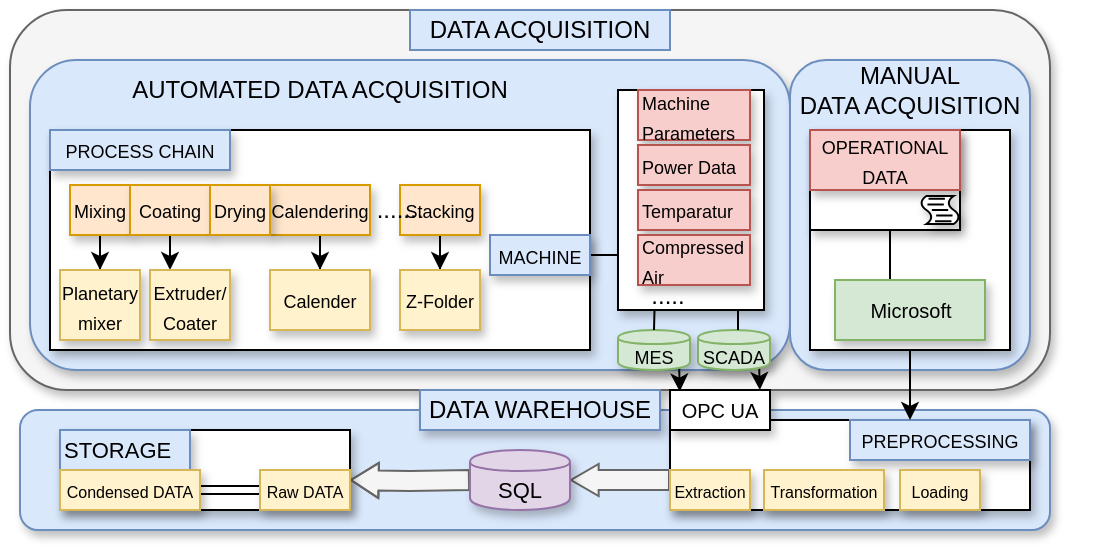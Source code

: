 <mxfile version="12.7.2" type="github">
  <diagram id="x3PdwDb2VcQb05uhEk-L" name="Page-1">
    <mxGraphModel dx="879" dy="677" grid="1" gridSize="10" guides="1" tooltips="1" connect="1" arrows="1" fold="1" page="1" pageScale="1" pageWidth="827" pageHeight="1169" math="0" shadow="0">
      <root>
        <mxCell id="0" />
        <mxCell id="1" parent="0" />
        <mxCell id="CMZeyMyYZoMzUO1abHUg-1" value="" style="rounded=1;whiteSpace=wrap;html=1;shadow=1;fillColor=#f5f5f5;strokeColor=#666666;fontColor=#333333;" vertex="1" parent="1">
          <mxGeometry x="70" y="50" width="520" height="190" as="geometry" />
        </mxCell>
        <mxCell id="CMZeyMyYZoMzUO1abHUg-2" value="DATA ACQUISITION" style="text;html=1;strokeColor=#6c8ebf;fillColor=#dae8fc;align=center;verticalAlign=middle;whiteSpace=wrap;rounded=0;" vertex="1" parent="1">
          <mxGeometry x="270" y="50" width="130" height="20" as="geometry" />
        </mxCell>
        <mxCell id="CMZeyMyYZoMzUO1abHUg-3" value="" style="rounded=1;whiteSpace=wrap;html=1;shadow=1;fillColor=#dae8fc;strokeColor=#6c8ebf;" vertex="1" parent="1">
          <mxGeometry x="80" y="75" width="380" height="155" as="geometry" />
        </mxCell>
        <mxCell id="CMZeyMyYZoMzUO1abHUg-4" value="AUTOMATED DATA ACQUISITION" style="text;html=1;strokeColor=none;fillColor=none;align=center;verticalAlign=middle;whiteSpace=wrap;rounded=0;" vertex="1" parent="1">
          <mxGeometry x="120" y="80" width="210" height="20" as="geometry" />
        </mxCell>
        <mxCell id="CMZeyMyYZoMzUO1abHUg-6" value="" style="rounded=0;whiteSpace=wrap;html=1;shadow=1;" vertex="1" parent="1">
          <mxGeometry x="90" y="110" width="270" height="110" as="geometry" />
        </mxCell>
        <mxCell id="CMZeyMyYZoMzUO1abHUg-7" value="&lt;font style=&quot;font-size: 9px&quot;&gt;PROCESS CHAIN&lt;/font&gt;" style="text;html=1;strokeColor=#6c8ebf;fillColor=#dae8fc;align=center;verticalAlign=middle;whiteSpace=wrap;rounded=0;shadow=1;" vertex="1" parent="1">
          <mxGeometry x="90" y="110" width="90" height="20" as="geometry" />
        </mxCell>
        <mxCell id="CMZeyMyYZoMzUO1abHUg-8" value="" style="rounded=1;whiteSpace=wrap;html=1;shadow=1;fillColor=#dae8fc;strokeColor=#6c8ebf;" vertex="1" parent="1">
          <mxGeometry x="460" y="75" width="120" height="155" as="geometry" />
        </mxCell>
        <mxCell id="CMZeyMyYZoMzUO1abHUg-9" value="MANUAL &lt;br&gt;DATA ACQUISITION" style="text;html=1;strokeColor=none;fillColor=none;align=center;verticalAlign=middle;whiteSpace=wrap;rounded=0;shadow=1;" vertex="1" parent="1">
          <mxGeometry x="425" y="80" width="190" height="20" as="geometry" />
        </mxCell>
        <mxCell id="CMZeyMyYZoMzUO1abHUg-10" value="" style="rounded=0;whiteSpace=wrap;html=1;shadow=1;" vertex="1" parent="1">
          <mxGeometry x="470" y="110" width="100" height="110" as="geometry" />
        </mxCell>
        <mxCell id="CMZeyMyYZoMzUO1abHUg-72" value="" style="edgeStyle=orthogonalEdgeStyle;rounded=0;orthogonalLoop=1;jettySize=auto;html=1;" edge="1" parent="1" source="CMZeyMyYZoMzUO1abHUg-13" target="CMZeyMyYZoMzUO1abHUg-56">
          <mxGeometry relative="1" as="geometry" />
        </mxCell>
        <mxCell id="CMZeyMyYZoMzUO1abHUg-13" value="&lt;font style=&quot;font-size: 9px&quot;&gt;MACHINE&lt;/font&gt;" style="text;html=1;strokeColor=#6c8ebf;fillColor=#dae8fc;align=center;verticalAlign=middle;whiteSpace=wrap;rounded=0;shadow=1;" vertex="1" parent="1">
          <mxGeometry x="310" y="162.5" width="50" height="20" as="geometry" />
        </mxCell>
        <mxCell id="CMZeyMyYZoMzUO1abHUg-33" value="" style="edgeStyle=orthogonalEdgeStyle;rounded=0;orthogonalLoop=1;jettySize=auto;html=1;" edge="1" parent="1" source="CMZeyMyYZoMzUO1abHUg-16" target="CMZeyMyYZoMzUO1abHUg-32">
          <mxGeometry relative="1" as="geometry" />
        </mxCell>
        <mxCell id="CMZeyMyYZoMzUO1abHUg-16" value="&lt;font style=&quot;font-size: 9px&quot;&gt;Mixing&lt;/font&gt;" style="rounded=0;whiteSpace=wrap;html=1;shadow=1;fillColor=#ffe6cc;strokeColor=#d79b00;" vertex="1" parent="1">
          <mxGeometry x="100" y="137.5" width="30" height="25" as="geometry" />
        </mxCell>
        <mxCell id="CMZeyMyYZoMzUO1abHUg-32" value="&lt;span style=&quot;font-size: 9px&quot;&gt;Planetary mixer&lt;/span&gt;" style="rounded=0;whiteSpace=wrap;html=1;shadow=1;fillColor=#fff2cc;strokeColor=#d6b656;" vertex="1" parent="1">
          <mxGeometry x="95" y="180" width="40" height="35" as="geometry" />
        </mxCell>
        <mxCell id="CMZeyMyYZoMzUO1abHUg-35" value="" style="edgeStyle=orthogonalEdgeStyle;rounded=0;orthogonalLoop=1;jettySize=auto;html=1;" edge="1" parent="1" source="CMZeyMyYZoMzUO1abHUg-19" target="CMZeyMyYZoMzUO1abHUg-34">
          <mxGeometry relative="1" as="geometry">
            <Array as="points">
              <mxPoint x="150" y="180" />
            </Array>
          </mxGeometry>
        </mxCell>
        <mxCell id="CMZeyMyYZoMzUO1abHUg-19" value="&lt;font style=&quot;font-size: 9px&quot;&gt;Coating&lt;br&gt;&lt;/font&gt;" style="rounded=0;whiteSpace=wrap;html=1;shadow=1;fillColor=#ffe6cc;strokeColor=#d79b00;" vertex="1" parent="1">
          <mxGeometry x="130" y="137.5" width="40" height="25" as="geometry" />
        </mxCell>
        <mxCell id="CMZeyMyYZoMzUO1abHUg-34" value="&lt;font style=&quot;font-size: 9px&quot;&gt;Extruder/ Coater&lt;br&gt;&lt;/font&gt;" style="rounded=0;whiteSpace=wrap;html=1;shadow=1;fillColor=#fff2cc;strokeColor=#d6b656;" vertex="1" parent="1">
          <mxGeometry x="140" y="180" width="40" height="35" as="geometry" />
        </mxCell>
        <mxCell id="CMZeyMyYZoMzUO1abHUg-37" value="" style="edgeStyle=orthogonalEdgeStyle;rounded=0;orthogonalLoop=1;jettySize=auto;html=1;" edge="1" parent="1" source="CMZeyMyYZoMzUO1abHUg-22" target="CMZeyMyYZoMzUO1abHUg-36">
          <mxGeometry relative="1" as="geometry" />
        </mxCell>
        <mxCell id="CMZeyMyYZoMzUO1abHUg-22" value="&lt;font style=&quot;font-size: 9px&quot;&gt;Calendering&lt;br&gt;&lt;/font&gt;" style="rounded=0;whiteSpace=wrap;html=1;shadow=1;fillColor=#ffe6cc;strokeColor=#d79b00;" vertex="1" parent="1">
          <mxGeometry x="200" y="137.5" width="50" height="25" as="geometry" />
        </mxCell>
        <mxCell id="CMZeyMyYZoMzUO1abHUg-36" value="&lt;font style=&quot;font-size: 9px&quot;&gt;Calender&lt;br&gt;&lt;/font&gt;" style="rounded=0;whiteSpace=wrap;html=1;shadow=1;fillColor=#fff2cc;strokeColor=#d6b656;" vertex="1" parent="1">
          <mxGeometry x="200" y="180" width="50" height="30" as="geometry" />
        </mxCell>
        <mxCell id="CMZeyMyYZoMzUO1abHUg-39" value="" style="edgeStyle=orthogonalEdgeStyle;rounded=0;orthogonalLoop=1;jettySize=auto;html=1;" edge="1" parent="1" source="CMZeyMyYZoMzUO1abHUg-23" target="CMZeyMyYZoMzUO1abHUg-38">
          <mxGeometry relative="1" as="geometry" />
        </mxCell>
        <mxCell id="CMZeyMyYZoMzUO1abHUg-23" value="&lt;font style=&quot;font-size: 9px&quot;&gt;Stacking&lt;br&gt;&lt;/font&gt;" style="rounded=0;whiteSpace=wrap;html=1;shadow=1;fillColor=#ffe6cc;strokeColor=#d79b00;" vertex="1" parent="1">
          <mxGeometry x="265" y="137.5" width="40" height="25" as="geometry" />
        </mxCell>
        <mxCell id="CMZeyMyYZoMzUO1abHUg-38" value="&lt;font style=&quot;font-size: 9px&quot;&gt;Z-Folder&lt;br&gt;&lt;/font&gt;" style="rounded=0;whiteSpace=wrap;html=1;shadow=1;fillColor=#fff2cc;strokeColor=#d6b656;" vertex="1" parent="1">
          <mxGeometry x="265" y="180" width="40" height="30" as="geometry" />
        </mxCell>
        <mxCell id="CMZeyMyYZoMzUO1abHUg-25" value="&lt;font style=&quot;font-size: 9px&quot;&gt;Drying&lt;br&gt;&lt;/font&gt;" style="rounded=0;whiteSpace=wrap;html=1;shadow=1;fillColor=#ffe6cc;strokeColor=#d79b00;" vertex="1" parent="1">
          <mxGeometry x="170" y="137.5" width="30" height="25" as="geometry" />
        </mxCell>
        <mxCell id="CMZeyMyYZoMzUO1abHUg-28" value="......." style="text;html=1;strokeColor=none;fillColor=none;align=center;verticalAlign=middle;whiteSpace=wrap;rounded=0;shadow=1;" vertex="1" parent="1">
          <mxGeometry x="250" y="140" width="30" height="20" as="geometry" />
        </mxCell>
        <mxCell id="CMZeyMyYZoMzUO1abHUg-44" value="" style="rounded=0;whiteSpace=wrap;html=1;shadow=1;" vertex="1" parent="1">
          <mxGeometry x="470" y="110" width="75" height="50" as="geometry" />
        </mxCell>
        <mxCell id="CMZeyMyYZoMzUO1abHUg-45" value="&lt;font style=&quot;font-size: 9px&quot;&gt;OPERATIONAL DATA&lt;/font&gt;" style="text;html=1;strokeColor=#b85450;fillColor=#f8cecc;align=center;verticalAlign=middle;whiteSpace=wrap;rounded=0;shadow=1;" vertex="1" parent="1">
          <mxGeometry x="470" y="110" width="75" height="30" as="geometry" />
        </mxCell>
        <mxCell id="CMZeyMyYZoMzUO1abHUg-46" value="" style="shape=mxgraph.bpmn.script_task;html=1;outlineConnect=0;shadow=1;" vertex="1" parent="1">
          <mxGeometry x="525" y="143" width="20" height="14" as="geometry" />
        </mxCell>
        <mxCell id="CMZeyMyYZoMzUO1abHUg-55" value="" style="endArrow=none;html=1;" edge="1" parent="1">
          <mxGeometry width="50" height="50" relative="1" as="geometry">
            <mxPoint x="510" y="187" as="sourcePoint" />
            <mxPoint x="510" y="160" as="targetPoint" />
          </mxGeometry>
        </mxCell>
        <mxCell id="CMZeyMyYZoMzUO1abHUg-52" value="&lt;font size=&quot;1&quot;&gt;Microsoft&lt;/font&gt;" style="text;html=1;strokeColor=#82b366;fillColor=#d5e8d4;align=center;verticalAlign=middle;whiteSpace=wrap;rounded=0;shadow=1;" vertex="1" parent="1">
          <mxGeometry x="482.5" y="185" width="75" height="30" as="geometry" />
        </mxCell>
        <mxCell id="CMZeyMyYZoMzUO1abHUg-56" value="" style="rounded=0;whiteSpace=wrap;html=1;shadow=1;" vertex="1" parent="1">
          <mxGeometry x="374" y="90" width="73" height="110" as="geometry" />
        </mxCell>
        <mxCell id="CMZeyMyYZoMzUO1abHUg-57" value="&lt;font style=&quot;font-size: 9px&quot;&gt;Machine&lt;br&gt;Parameters&lt;/font&gt;" style="text;html=1;strokeColor=#b85450;fillColor=#f8cecc;align=left;verticalAlign=middle;whiteSpace=wrap;rounded=0;shadow=1;" vertex="1" parent="1">
          <mxGeometry x="384" y="90" width="56" height="25" as="geometry" />
        </mxCell>
        <mxCell id="CMZeyMyYZoMzUO1abHUg-59" value="&lt;font style=&quot;font-size: 9px&quot;&gt;Power Data&lt;/font&gt;" style="text;html=1;strokeColor=#b85450;fillColor=#f8cecc;align=left;verticalAlign=middle;whiteSpace=wrap;rounded=0;shadow=1;" vertex="1" parent="1">
          <mxGeometry x="384" y="117.5" width="56" height="20" as="geometry" />
        </mxCell>
        <mxCell id="CMZeyMyYZoMzUO1abHUg-60" value="&lt;span style=&quot;font-size: 9px&quot;&gt;Temparatur&lt;/span&gt;" style="text;html=1;strokeColor=#b85450;fillColor=#f8cecc;align=left;verticalAlign=middle;whiteSpace=wrap;rounded=0;shadow=1;" vertex="1" parent="1">
          <mxGeometry x="384" y="140" width="56" height="20" as="geometry" />
        </mxCell>
        <mxCell id="CMZeyMyYZoMzUO1abHUg-61" value="&lt;font style=&quot;font-size: 9px&quot;&gt;Compressed Air&lt;/font&gt;" style="text;html=1;strokeColor=#b85450;fillColor=#f8cecc;align=left;verticalAlign=middle;whiteSpace=wrap;rounded=0;shadow=1;" vertex="1" parent="1">
          <mxGeometry x="384" y="162.5" width="56" height="25" as="geometry" />
        </mxCell>
        <mxCell id="CMZeyMyYZoMzUO1abHUg-62" value="....." style="text;html=1;strokeColor=none;fillColor=none;align=center;verticalAlign=middle;whiteSpace=wrap;rounded=0;shadow=1;" vertex="1" parent="1">
          <mxGeometry x="384" y="187.5" width="30" height="10" as="geometry" />
        </mxCell>
        <mxCell id="CMZeyMyYZoMzUO1abHUg-105" style="edgeStyle=orthogonalEdgeStyle;rounded=0;orthogonalLoop=1;jettySize=auto;html=1;exitX=0.85;exitY=0.95;exitDx=0;exitDy=0;exitPerimeter=0;entryX=0.644;entryY=1.004;entryDx=0;entryDy=0;entryPerimeter=0;" edge="1" parent="1" source="CMZeyMyYZoMzUO1abHUg-78" target="CMZeyMyYZoMzUO1abHUg-1">
          <mxGeometry relative="1" as="geometry" />
        </mxCell>
        <mxCell id="CMZeyMyYZoMzUO1abHUg-78" value="&lt;span style=&quot;font-size: 9px&quot;&gt;MES&lt;/span&gt;" style="shape=cylinder;whiteSpace=wrap;html=1;boundedLbl=1;backgroundOutline=1;shadow=1;fillColor=#d5e8d4;strokeColor=#82b366;" vertex="1" parent="1">
          <mxGeometry x="374" y="210" width="36" height="20" as="geometry" />
        </mxCell>
        <mxCell id="CMZeyMyYZoMzUO1abHUg-107" style="edgeStyle=orthogonalEdgeStyle;rounded=0;orthogonalLoop=1;jettySize=auto;html=1;exitX=0.85;exitY=0.95;exitDx=0;exitDy=0;exitPerimeter=0;entryX=0.721;entryY=1;entryDx=0;entryDy=0;entryPerimeter=0;" edge="1" parent="1" source="CMZeyMyYZoMzUO1abHUg-75" target="CMZeyMyYZoMzUO1abHUg-1">
          <mxGeometry relative="1" as="geometry" />
        </mxCell>
        <mxCell id="CMZeyMyYZoMzUO1abHUg-75" value="&lt;font style=&quot;font-size: 9px&quot;&gt;SCADA&lt;/font&gt;" style="shape=cylinder;whiteSpace=wrap;html=1;boundedLbl=1;backgroundOutline=1;shadow=1;fillColor=#d5e8d4;strokeColor=#82b366;" vertex="1" parent="1">
          <mxGeometry x="414" y="210" width="36" height="20" as="geometry" />
        </mxCell>
        <mxCell id="CMZeyMyYZoMzUO1abHUg-89" value="" style="endArrow=none;html=1;exitX=0.5;exitY=0;exitDx=0;exitDy=0;entryX=0.25;entryY=1;entryDx=0;entryDy=0;" edge="1" parent="1" source="CMZeyMyYZoMzUO1abHUg-78" target="CMZeyMyYZoMzUO1abHUg-56">
          <mxGeometry width="50" height="50" relative="1" as="geometry">
            <mxPoint x="350" y="250" as="sourcePoint" />
            <mxPoint x="400" y="200" as="targetPoint" />
          </mxGeometry>
        </mxCell>
        <mxCell id="CMZeyMyYZoMzUO1abHUg-92" value="" style="endArrow=none;html=1;" edge="1" parent="1">
          <mxGeometry width="50" height="50" relative="1" as="geometry">
            <mxPoint x="434" y="210" as="sourcePoint" />
            <mxPoint x="434" y="200" as="targetPoint" />
          </mxGeometry>
        </mxCell>
        <mxCell id="CMZeyMyYZoMzUO1abHUg-93" value="" style="rounded=1;whiteSpace=wrap;html=1;shadow=1;fillColor=#dae8fc;strokeColor=#6c8ebf;" vertex="1" parent="1">
          <mxGeometry x="75" y="250" width="515" height="60" as="geometry" />
        </mxCell>
        <mxCell id="CMZeyMyYZoMzUO1abHUg-94" value="DATA WAREHOUSE" style="text;html=1;strokeColor=#6c8ebf;fillColor=#dae8fc;align=center;verticalAlign=middle;whiteSpace=wrap;rounded=0;shadow=1;" vertex="1" parent="1">
          <mxGeometry x="275" y="240" width="120" height="20" as="geometry" />
        </mxCell>
        <mxCell id="CMZeyMyYZoMzUO1abHUg-96" value="" style="rounded=0;whiteSpace=wrap;html=1;shadow=1;" vertex="1" parent="1">
          <mxGeometry x="400" y="255" width="180" height="45" as="geometry" />
        </mxCell>
        <mxCell id="CMZeyMyYZoMzUO1abHUg-98" value="" style="rounded=0;whiteSpace=wrap;html=1;shadow=1;" vertex="1" parent="1">
          <mxGeometry x="95" y="260" width="145" height="40" as="geometry" />
        </mxCell>
        <mxCell id="CMZeyMyYZoMzUO1abHUg-99" value="&lt;font style=&quot;font-size: 11px&quot;&gt;STORAGE&lt;/font&gt;" style="text;html=1;strokeColor=#6c8ebf;fillColor=#dae8fc;align=left;verticalAlign=middle;whiteSpace=wrap;rounded=0;shadow=1;" vertex="1" parent="1">
          <mxGeometry x="95" y="260" width="65" height="20" as="geometry" />
        </mxCell>
        <mxCell id="CMZeyMyYZoMzUO1abHUg-95" value="&lt;font style=&quot;font-size: 10px&quot;&gt;OPC UA&lt;/font&gt;" style="rounded=0;whiteSpace=wrap;html=1;shadow=1;" vertex="1" parent="1">
          <mxGeometry x="400" y="240" width="50" height="20" as="geometry" />
        </mxCell>
        <mxCell id="CMZeyMyYZoMzUO1abHUg-100" value="&lt;font style=&quot;font-size: 9px&quot;&gt;PREPROCESSING&lt;/font&gt;" style="text;html=1;strokeColor=#6c8ebf;fillColor=#dae8fc;align=center;verticalAlign=middle;whiteSpace=wrap;rounded=0;shadow=1;" vertex="1" parent="1">
          <mxGeometry x="490" y="255" width="90" height="20" as="geometry" />
        </mxCell>
        <mxCell id="CMZeyMyYZoMzUO1abHUg-101" value="" style="edgeStyle=orthogonalEdgeStyle;rounded=0;orthogonalLoop=1;jettySize=auto;html=1;" edge="1" parent="1" source="CMZeyMyYZoMzUO1abHUg-10">
          <mxGeometry relative="1" as="geometry">
            <mxPoint x="520" y="255" as="targetPoint" />
          </mxGeometry>
        </mxCell>
        <mxCell id="CMZeyMyYZoMzUO1abHUg-116" value="" style="edgeStyle=orthogonalEdgeStyle;rounded=0;orthogonalLoop=1;jettySize=auto;html=1;exitX=0;exitY=0.25;exitDx=0;exitDy=0;shape=flexArrow;endWidth=5;endSize=4.275;fillColor=#f5f5f5;strokeColor=#666666;" edge="1" parent="1" source="CMZeyMyYZoMzUO1abHUg-108" target="CMZeyMyYZoMzUO1abHUg-111">
          <mxGeometry relative="1" as="geometry" />
        </mxCell>
        <mxCell id="CMZeyMyYZoMzUO1abHUg-108" value="&lt;font style=&quot;font-size: 8px&quot;&gt;Extraction&lt;/font&gt;" style="text;html=1;strokeColor=#d6b656;fillColor=#fff2cc;align=center;verticalAlign=middle;whiteSpace=wrap;rounded=0;shadow=1;" vertex="1" parent="1">
          <mxGeometry x="400" y="280" width="40" height="20" as="geometry" />
        </mxCell>
        <mxCell id="CMZeyMyYZoMzUO1abHUg-109" value="&lt;font style=&quot;font-size: 8px&quot;&gt;Transformation&lt;/font&gt;" style="text;html=1;strokeColor=#d6b656;fillColor=#fff2cc;align=center;verticalAlign=middle;whiteSpace=wrap;rounded=0;shadow=1;" vertex="1" parent="1">
          <mxGeometry x="447" y="280" width="60" height="20" as="geometry" />
        </mxCell>
        <mxCell id="CMZeyMyYZoMzUO1abHUg-110" value="&lt;font style=&quot;font-size: 8px&quot;&gt;Loading&lt;/font&gt;" style="text;html=1;strokeColor=#d6b656;fillColor=#fff2cc;align=center;verticalAlign=middle;whiteSpace=wrap;rounded=0;shadow=1;" vertex="1" parent="1">
          <mxGeometry x="515" y="280" width="40" height="20" as="geometry" />
        </mxCell>
        <mxCell id="CMZeyMyYZoMzUO1abHUg-115" value="" style="edgeStyle=orthogonalEdgeStyle;rounded=0;orthogonalLoop=1;jettySize=auto;html=1;entryX=1;entryY=0.25;entryDx=0;entryDy=0;shape=flexArrow;endWidth=6.667;endSize=4.275;fillColor=#f5f5f5;strokeColor=#666666;" edge="1" parent="1" target="CMZeyMyYZoMzUO1abHUg-112">
          <mxGeometry relative="1" as="geometry">
            <mxPoint x="300" y="285" as="sourcePoint" />
          </mxGeometry>
        </mxCell>
        <mxCell id="CMZeyMyYZoMzUO1abHUg-111" value="&lt;font style=&quot;font-size: 11px&quot;&gt;SQL&lt;/font&gt;" style="shape=cylinder;whiteSpace=wrap;html=1;boundedLbl=1;backgroundOutline=1;shadow=1;fillColor=#e1d5e7;strokeColor=#9673a6;" vertex="1" parent="1">
          <mxGeometry x="300" y="270" width="50" height="30" as="geometry" />
        </mxCell>
        <mxCell id="CMZeyMyYZoMzUO1abHUg-114" value="" style="edgeStyle=orthogonalEdgeStyle;rounded=0;orthogonalLoop=1;jettySize=auto;html=1;shape=link;" edge="1" parent="1" source="CMZeyMyYZoMzUO1abHUg-112" target="CMZeyMyYZoMzUO1abHUg-113">
          <mxGeometry relative="1" as="geometry" />
        </mxCell>
        <mxCell id="CMZeyMyYZoMzUO1abHUg-112" value="&lt;font style=&quot;font-size: 8px&quot;&gt;Raw DATA&lt;/font&gt;" style="text;html=1;strokeColor=#d6b656;fillColor=#fff2cc;align=center;verticalAlign=middle;whiteSpace=wrap;rounded=0;shadow=1;" vertex="1" parent="1">
          <mxGeometry x="195" y="280" width="45" height="20" as="geometry" />
        </mxCell>
        <mxCell id="CMZeyMyYZoMzUO1abHUg-113" value="&lt;font style=&quot;font-size: 8px&quot;&gt;Condensed DATA&lt;/font&gt;" style="text;html=1;strokeColor=#d6b656;fillColor=#fff2cc;align=center;verticalAlign=middle;whiteSpace=wrap;rounded=0;shadow=1;" vertex="1" parent="1">
          <mxGeometry x="95" y="280" width="70" height="20" as="geometry" />
        </mxCell>
      </root>
    </mxGraphModel>
  </diagram>
</mxfile>
